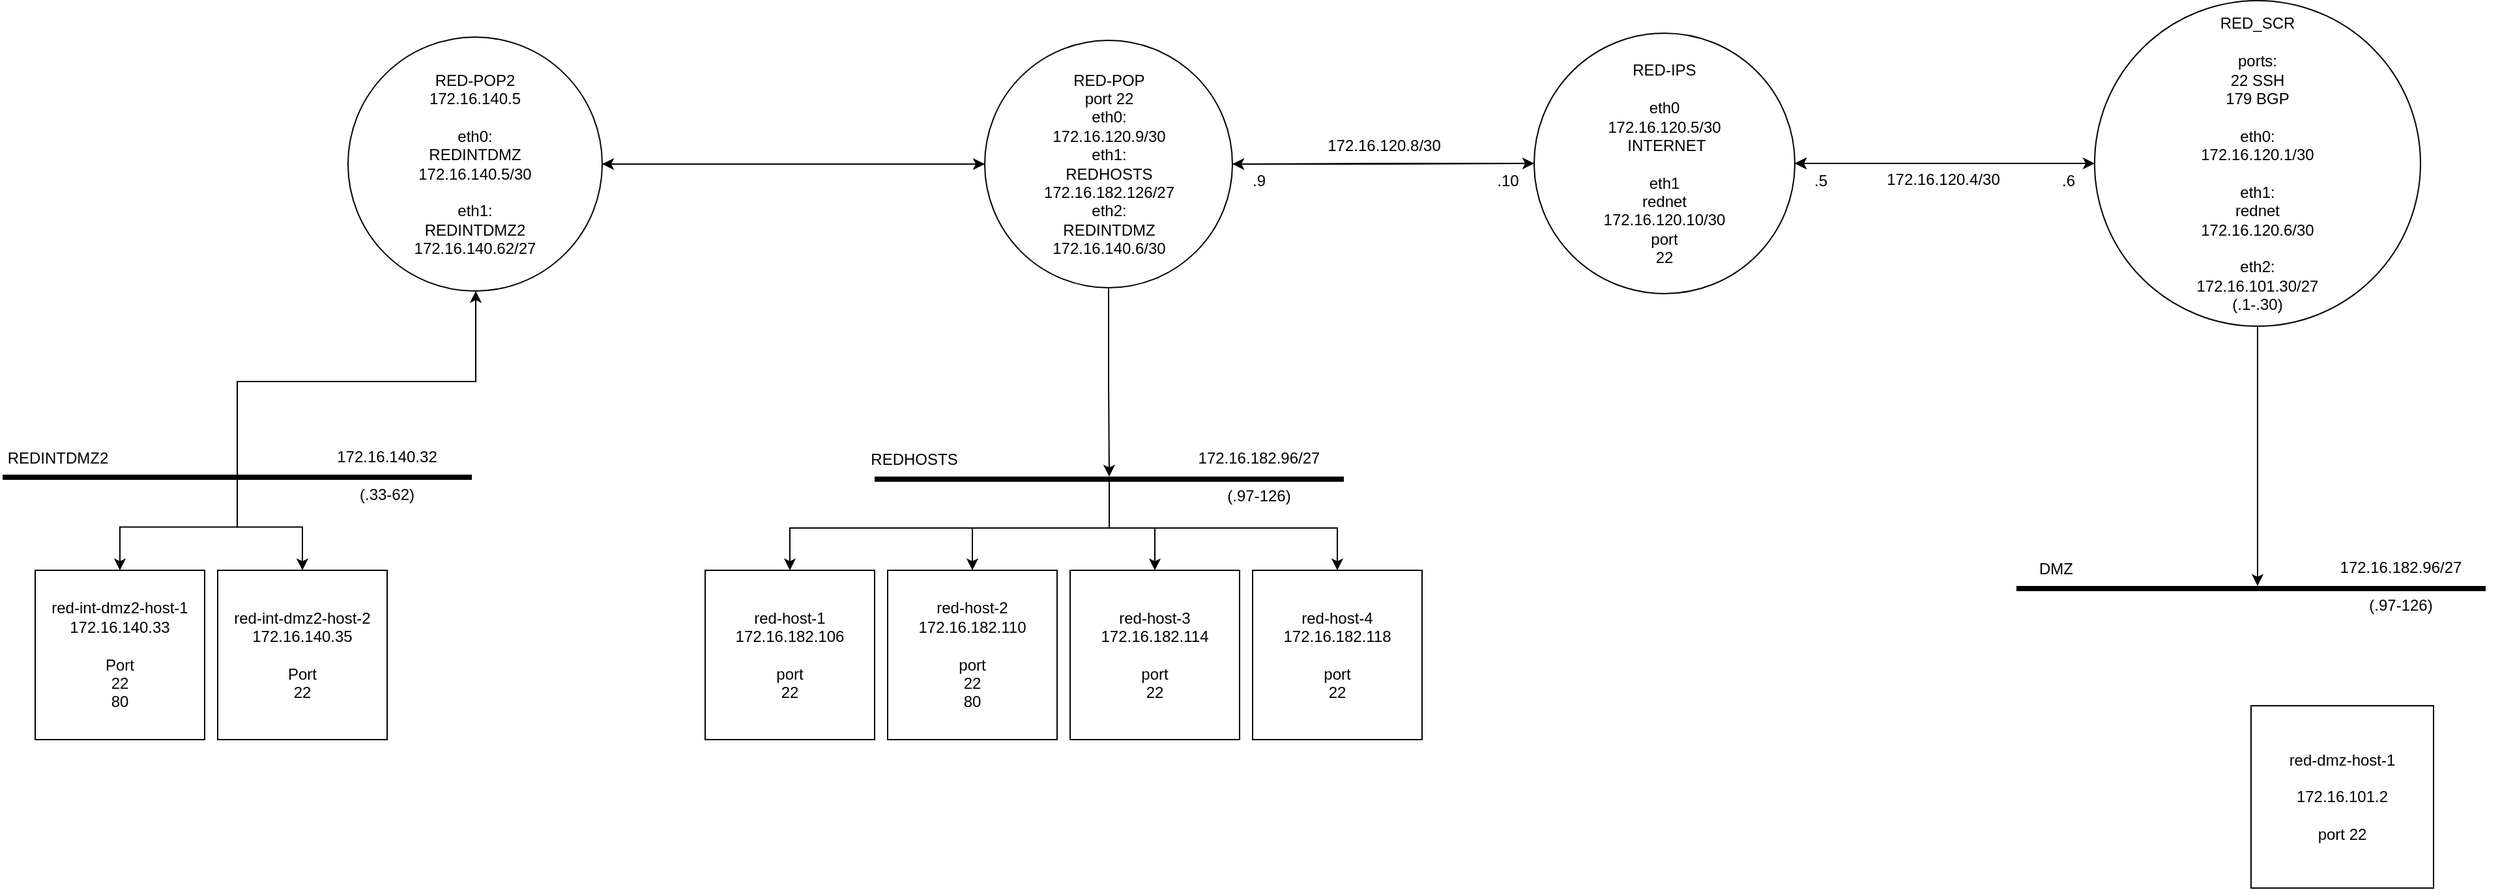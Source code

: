 <mxfile version="12.3.2" type="device" pages="1"><diagram id="D9xgjz30vFGTqxbVRkAC" name="Page-1"><mxGraphModel dx="3050" dy="816" grid="1" gridSize="10" guides="1" tooltips="1" connect="1" arrows="1" fold="1" page="1" pageScale="1" pageWidth="850" pageHeight="1100" math="0" shadow="0"><root><mxCell id="0"/><mxCell id="1" parent="0"/><mxCell id="rlEqILFk3Rpjbu1s66tC-8" style="edgeStyle=orthogonalEdgeStyle;rounded=0;orthogonalLoop=1;jettySize=auto;html=1;exitX=0.5;exitY=1;exitDx=0;exitDy=0;" edge="1" parent="1" source="rlEqILFk3Rpjbu1s66tC-9"><mxGeometry relative="1" as="geometry"><mxPoint x="646" y="290" as="sourcePoint"/><mxPoint x="685" y="473" as="targetPoint"/></mxGeometry></mxCell><mxCell id="rlEqILFk3Rpjbu1s66tC-7" value="red-dmz-host-1&lt;br&gt;&lt;br&gt;172.16.101.2&lt;br&gt;&lt;br&gt;port 22" style="whiteSpace=wrap;html=1;aspect=fixed;" vertex="1" parent="1"><mxGeometry x="680" y="565" width="140" height="140" as="geometry"/></mxCell><mxCell id="rlEqILFk3Rpjbu1s66tC-51" style="edgeStyle=orthogonalEdgeStyle;rounded=0;orthogonalLoop=1;jettySize=auto;html=1;exitX=0;exitY=0.5;exitDx=0;exitDy=0;" edge="1" parent="1" source="rlEqILFk3Rpjbu1s66tC-9" target="rlEqILFk3Rpjbu1s66tC-10"><mxGeometry relative="1" as="geometry"/></mxCell><mxCell id="rlEqILFk3Rpjbu1s66tC-54" style="edgeStyle=orthogonalEdgeStyle;rounded=0;orthogonalLoop=1;jettySize=auto;html=1;exitX=0;exitY=0.5;exitDx=0;exitDy=0;" edge="1" parent="1" source="rlEqILFk3Rpjbu1s66tC-9"><mxGeometry relative="1" as="geometry"><mxPoint x="330" y="148.5" as="targetPoint"/></mxGeometry></mxCell><mxCell id="rlEqILFk3Rpjbu1s66tC-9" value="RED_SCR&lt;br&gt;&lt;br&gt;ports:&lt;br&gt;22 SSH&lt;br&gt;179 BGP&lt;br&gt;&lt;br&gt;eth0:&lt;br&gt;172.16.120.1/30&lt;br&gt;&lt;br&gt;eth1:&lt;br&gt;rednet&lt;br&gt;172.16.120.6/30&lt;br&gt;&lt;br&gt;eth2:&lt;br&gt;172.16.101.30/27&lt;br&gt;(.1-.30)" style="ellipse;whiteSpace=wrap;html=1;aspect=fixed;" vertex="1" parent="1"><mxGeometry x="560" y="23.5" width="250" height="250" as="geometry"/></mxCell><mxCell id="rlEqILFk3Rpjbu1s66tC-15" style="edgeStyle=orthogonalEdgeStyle;rounded=0;orthogonalLoop=1;jettySize=auto;html=1;entryX=0;entryY=0.5;entryDx=0;entryDy=0;" edge="1" parent="1" source="rlEqILFk3Rpjbu1s66tC-10" target="rlEqILFk3Rpjbu1s66tC-9"><mxGeometry relative="1" as="geometry"/></mxCell><mxCell id="rlEqILFk3Rpjbu1s66tC-17" style="edgeStyle=orthogonalEdgeStyle;rounded=0;orthogonalLoop=1;jettySize=auto;html=1;exitX=0;exitY=0.5;exitDx=0;exitDy=0;entryX=1;entryY=0.5;entryDx=0;entryDy=0;" edge="1" parent="1" source="rlEqILFk3Rpjbu1s66tC-10" target="rlEqILFk3Rpjbu1s66tC-12"><mxGeometry relative="1" as="geometry"/></mxCell><mxCell id="rlEqILFk3Rpjbu1s66tC-10" value="RED-IPS&lt;br&gt;&lt;br&gt;eth0&lt;br&gt;172.16.120.5/30&lt;br&gt;&amp;nbsp;INTERNET&lt;br&gt;&lt;br&gt;eth1&lt;br&gt;rednet&lt;br&gt;172.16.120.10/30&lt;br&gt;port &lt;br&gt;22" style="ellipse;whiteSpace=wrap;html=1;aspect=fixed;" vertex="1" parent="1"><mxGeometry x="130" y="48.5" width="200" height="200" as="geometry"/></mxCell><mxCell id="rlEqILFk3Rpjbu1s66tC-16" style="edgeStyle=orthogonalEdgeStyle;rounded=0;orthogonalLoop=1;jettySize=auto;html=1;exitX=1;exitY=0.5;exitDx=0;exitDy=0;entryX=0;entryY=0.5;entryDx=0;entryDy=0;" edge="1" parent="1" source="rlEqILFk3Rpjbu1s66tC-12" target="rlEqILFk3Rpjbu1s66tC-10"><mxGeometry relative="1" as="geometry"/></mxCell><mxCell id="rlEqILFk3Rpjbu1s66tC-19" style="edgeStyle=orthogonalEdgeStyle;rounded=0;orthogonalLoop=1;jettySize=auto;html=1;exitX=0.5;exitY=1;exitDx=0;exitDy=0;" edge="1" parent="1" source="rlEqILFk3Rpjbu1s66tC-12" target="rlEqILFk3Rpjbu1s66tC-39"><mxGeometry relative="1" as="geometry"><mxPoint x="-412" y="513" as="targetPoint"/></mxGeometry></mxCell><mxCell id="rlEqILFk3Rpjbu1s66tC-31" style="edgeStyle=orthogonalEdgeStyle;rounded=0;orthogonalLoop=1;jettySize=auto;html=1;exitX=0;exitY=0.5;exitDx=0;exitDy=0;entryX=1;entryY=0.5;entryDx=0;entryDy=0;" edge="1" parent="1" source="rlEqILFk3Rpjbu1s66tC-12" target="rlEqILFk3Rpjbu1s66tC-30"><mxGeometry relative="1" as="geometry"/></mxCell><mxCell id="rlEqILFk3Rpjbu1s66tC-12" value="RED-POP&lt;br&gt;port 22&lt;br&gt;eth0:&lt;br&gt;172.16.120.9/30&lt;br&gt;eth1:&lt;br&gt;REDHOSTS&lt;br&gt;172.16.182.126/27&lt;br&gt;eth2:&lt;br&gt;REDINTDMZ&lt;br&gt;172.16.140.6/30" style="ellipse;whiteSpace=wrap;html=1;aspect=fixed;" vertex="1" parent="1"><mxGeometry x="-291.5" y="54" width="190" height="190" as="geometry"/></mxCell><mxCell id="rlEqILFk3Rpjbu1s66tC-20" value="red-host-1&lt;br&gt;172.16.182.106&lt;br&gt;&lt;br&gt;port&lt;br&gt;22" style="whiteSpace=wrap;html=1;aspect=fixed;" vertex="1" parent="1"><mxGeometry x="-506" y="461" width="130" height="130" as="geometry"/></mxCell><mxCell id="rlEqILFk3Rpjbu1s66tC-22" value="red-host-2&lt;br&gt;172.16.182.110&lt;br&gt;&lt;br&gt;port&lt;br&gt;22&lt;br&gt;80" style="whiteSpace=wrap;html=1;aspect=fixed;" vertex="1" parent="1"><mxGeometry x="-366" y="461" width="130" height="130" as="geometry"/></mxCell><mxCell id="rlEqILFk3Rpjbu1s66tC-23" value="red-host-3&lt;br&gt;172.16.182.114&lt;br&gt;&lt;br&gt;port&lt;br&gt;22" style="whiteSpace=wrap;html=1;aspect=fixed;" vertex="1" parent="1"><mxGeometry x="-226" y="461" width="130" height="130" as="geometry"/></mxCell><mxCell id="rlEqILFk3Rpjbu1s66tC-24" value="red-host-4&lt;br&gt;172.16.182.118&lt;br&gt;&lt;br&gt;port&lt;br&gt;22" style="whiteSpace=wrap;html=1;aspect=fixed;" vertex="1" parent="1"><mxGeometry x="-86" y="461" width="130" height="130" as="geometry"/></mxCell><mxCell id="rlEqILFk3Rpjbu1s66tC-32" style="edgeStyle=orthogonalEdgeStyle;rounded=0;orthogonalLoop=1;jettySize=auto;html=1;exitX=1;exitY=0.5;exitDx=0;exitDy=0;" edge="1" parent="1" source="rlEqILFk3Rpjbu1s66tC-30" target="rlEqILFk3Rpjbu1s66tC-12"><mxGeometry relative="1" as="geometry"/></mxCell><mxCell id="rlEqILFk3Rpjbu1s66tC-30" value="RED-POP2&lt;br&gt;172.16.140.5&lt;br&gt;&lt;br&gt;eth0:&lt;br&gt;REDINTDMZ&lt;br&gt;172.16.140.5/30&lt;br&gt;&lt;br&gt;eth1:&lt;br&gt;REDINTDMZ2&lt;br&gt;172.16.140.62/27" style="ellipse;whiteSpace=wrap;html=1;aspect=fixed;" vertex="1" parent="1"><mxGeometry x="-780" y="51.5" width="195" height="195" as="geometry"/></mxCell><mxCell id="rlEqILFk3Rpjbu1s66tC-34" style="edgeStyle=orthogonalEdgeStyle;rounded=0;orthogonalLoop=1;jettySize=auto;html=1;exitX=0.542;exitY=0.55;exitDx=0;exitDy=0;exitPerimeter=0;" edge="1" parent="1" source="rlEqILFk3Rpjbu1s66tC-61" target="rlEqILFk3Rpjbu1s66tC-30"><mxGeometry relative="1" as="geometry"><mxPoint x="-655" y="641" as="sourcePoint"/><Array as="points"><mxPoint x="-865" y="390"/><mxPoint x="-865" y="316"/><mxPoint x="-682" y="316"/></Array></mxGeometry></mxCell><mxCell id="rlEqILFk3Rpjbu1s66tC-35" value="red-int-dmz2-host-1&lt;br&gt;172.16.140.33&lt;br&gt;&lt;br&gt;Port&lt;br&gt;22&lt;br&gt;80" style="whiteSpace=wrap;html=1;aspect=fixed;" vertex="1" parent="1"><mxGeometry x="-1020" y="461" width="130" height="130" as="geometry"/></mxCell><mxCell id="rlEqILFk3Rpjbu1s66tC-36" value="red-int-dmz2-host-2&lt;br&gt;172.16.140.35&lt;br&gt;&lt;br&gt;Port&lt;br&gt;22" style="whiteSpace=wrap;html=1;aspect=fixed;" vertex="1" parent="1"><mxGeometry x="-880" y="461" width="130" height="130" as="geometry"/></mxCell><mxCell id="rlEqILFk3Rpjbu1s66tC-43" style="edgeStyle=orthogonalEdgeStyle;rounded=0;orthogonalLoop=1;jettySize=auto;html=1;entryX=0.5;entryY=0;entryDx=0;entryDy=0;" edge="1" parent="1" source="rlEqILFk3Rpjbu1s66tC-39" target="rlEqILFk3Rpjbu1s66tC-20"><mxGeometry relative="1" as="geometry"/></mxCell><mxCell id="rlEqILFk3Rpjbu1s66tC-44" style="edgeStyle=orthogonalEdgeStyle;rounded=0;orthogonalLoop=1;jettySize=auto;html=1;entryX=0.5;entryY=0;entryDx=0;entryDy=0;" edge="1" parent="1" source="rlEqILFk3Rpjbu1s66tC-39" target="rlEqILFk3Rpjbu1s66tC-22"><mxGeometry relative="1" as="geometry"/></mxCell><mxCell id="rlEqILFk3Rpjbu1s66tC-45" style="edgeStyle=orthogonalEdgeStyle;rounded=0;orthogonalLoop=1;jettySize=auto;html=1;entryX=0.5;entryY=0;entryDx=0;entryDy=0;" edge="1" parent="1" source="rlEqILFk3Rpjbu1s66tC-39" target="rlEqILFk3Rpjbu1s66tC-23"><mxGeometry relative="1" as="geometry"/></mxCell><mxCell id="rlEqILFk3Rpjbu1s66tC-46" style="edgeStyle=orthogonalEdgeStyle;rounded=0;orthogonalLoop=1;jettySize=auto;html=1;entryX=0.5;entryY=0;entryDx=0;entryDy=0;" edge="1" parent="1" source="rlEqILFk3Rpjbu1s66tC-39" target="rlEqILFk3Rpjbu1s66tC-24"><mxGeometry relative="1" as="geometry"/></mxCell><mxCell id="rlEqILFk3Rpjbu1s66tC-39" value="" style="line;strokeWidth=4;html=1;perimeter=backbonePerimeter;points=[];outlineConnect=0;" vertex="1" parent="1"><mxGeometry x="-376" y="386" width="360" height="10" as="geometry"/></mxCell><mxCell id="rlEqILFk3Rpjbu1s66tC-42" value="172.16.182.96/27&lt;br&gt;&lt;br&gt;(.97-126)" style="text;html=1;strokeColor=none;fillColor=none;align=center;verticalAlign=middle;whiteSpace=wrap;rounded=0;" vertex="1" parent="1"><mxGeometry x="-156" y="369" width="150" height="40" as="geometry"/></mxCell><mxCell id="rlEqILFk3Rpjbu1s66tC-47" value="REDHOSTS" style="text;html=1;strokeColor=none;fillColor=none;align=center;verticalAlign=middle;whiteSpace=wrap;rounded=0;" vertex="1" parent="1"><mxGeometry x="-376" y="366" width="61" height="20" as="geometry"/></mxCell><mxCell id="rlEqILFk3Rpjbu1s66tC-48" value="" style="line;strokeWidth=4;html=1;perimeter=backbonePerimeter;points=[];outlineConnect=0;" vertex="1" parent="1"><mxGeometry x="500" y="470" width="360" height="10" as="geometry"/></mxCell><mxCell id="rlEqILFk3Rpjbu1s66tC-49" value="172.16.182.96/27&lt;br&gt;&lt;br&gt;(.97-126)" style="text;html=1;strokeColor=none;fillColor=none;align=center;verticalAlign=middle;whiteSpace=wrap;rounded=0;" vertex="1" parent="1"><mxGeometry x="720" y="453" width="150" height="40" as="geometry"/></mxCell><mxCell id="rlEqILFk3Rpjbu1s66tC-50" value="DMZ" style="text;html=1;strokeColor=none;fillColor=none;align=center;verticalAlign=middle;whiteSpace=wrap;rounded=0;" vertex="1" parent="1"><mxGeometry x="500" y="450" width="61" height="20" as="geometry"/></mxCell><mxCell id="rlEqILFk3Rpjbu1s66tC-55" value="172.16.120.4/30" style="text;html=1;strokeColor=none;fillColor=none;align=center;verticalAlign=middle;whiteSpace=wrap;rounded=0;" vertex="1" parent="1"><mxGeometry x="399" y="151" width="90" height="20" as="geometry"/></mxCell><mxCell id="rlEqILFk3Rpjbu1s66tC-56" value=".6" style="text;html=1;strokeColor=none;fillColor=none;align=center;verticalAlign=middle;whiteSpace=wrap;rounded=0;" vertex="1" parent="1"><mxGeometry x="520" y="152" width="40" height="20" as="geometry"/></mxCell><mxCell id="rlEqILFk3Rpjbu1s66tC-57" value=".5" style="text;html=1;strokeColor=none;fillColor=none;align=center;verticalAlign=middle;whiteSpace=wrap;rounded=0;" vertex="1" parent="1"><mxGeometry x="330" y="152" width="40" height="20" as="geometry"/></mxCell><mxCell id="rlEqILFk3Rpjbu1s66tC-58" value="&lt;span style=&quot;white-space: normal&quot;&gt;172.16.120.8/30&lt;/span&gt;" style="text;html=1;strokeColor=none;fillColor=none;align=center;verticalAlign=middle;whiteSpace=wrap;rounded=0;" vertex="1" parent="1"><mxGeometry x="-32.5" y="125" width="94" height="20" as="geometry"/></mxCell><mxCell id="rlEqILFk3Rpjbu1s66tC-59" value=".10" style="text;html=1;strokeColor=none;fillColor=none;align=center;verticalAlign=middle;whiteSpace=wrap;rounded=0;" vertex="1" parent="1"><mxGeometry x="90" y="152" width="40" height="20" as="geometry"/></mxCell><mxCell id="rlEqILFk3Rpjbu1s66tC-60" value=".9" style="text;html=1;strokeColor=none;fillColor=none;align=center;verticalAlign=middle;whiteSpace=wrap;rounded=0;" vertex="1" parent="1"><mxGeometry x="-101" y="152" width="40" height="20" as="geometry"/></mxCell><mxCell id="rlEqILFk3Rpjbu1s66tC-64" style="edgeStyle=orthogonalEdgeStyle;rounded=0;orthogonalLoop=1;jettySize=auto;html=1;" edge="1" parent="1" source="rlEqILFk3Rpjbu1s66tC-61" target="rlEqILFk3Rpjbu1s66tC-35"><mxGeometry relative="1" as="geometry"/></mxCell><mxCell id="rlEqILFk3Rpjbu1s66tC-65" style="edgeStyle=orthogonalEdgeStyle;rounded=0;orthogonalLoop=1;jettySize=auto;html=1;entryX=0.5;entryY=0;entryDx=0;entryDy=0;" edge="1" parent="1" source="rlEqILFk3Rpjbu1s66tC-61" target="rlEqILFk3Rpjbu1s66tC-36"><mxGeometry relative="1" as="geometry"/></mxCell><mxCell id="rlEqILFk3Rpjbu1s66tC-61" value="" style="line;strokeWidth=4;html=1;perimeter=backbonePerimeter;points=[];outlineConnect=0;" vertex="1" parent="1"><mxGeometry x="-1045" y="384.5" width="360" height="10" as="geometry"/></mxCell><mxCell id="rlEqILFk3Rpjbu1s66tC-62" value="172.16.140.32&lt;br&gt;&lt;br&gt;(.33-62)" style="text;html=1;strokeColor=none;fillColor=none;align=center;verticalAlign=middle;whiteSpace=wrap;rounded=0;" vertex="1" parent="1"><mxGeometry x="-825" y="367.5" width="150" height="40" as="geometry"/></mxCell><mxCell id="rlEqILFk3Rpjbu1s66tC-63" value="REDINTDMZ2" style="text;html=1;strokeColor=none;fillColor=none;align=center;verticalAlign=middle;whiteSpace=wrap;rounded=0;" vertex="1" parent="1"><mxGeometry x="-1045" y="365" width="85" height="20" as="geometry"/></mxCell></root></mxGraphModel></diagram></mxfile>
